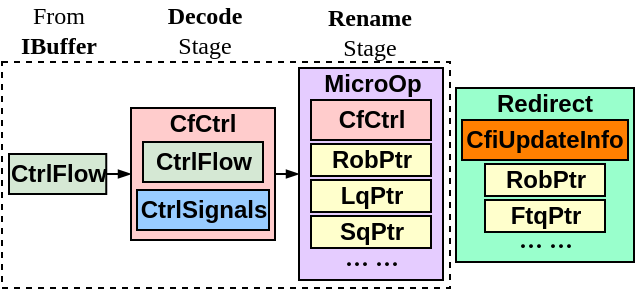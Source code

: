 <mxfile pages="2">
    <diagram id="DKcRpeNJdsuaideDCJwY" name="Key Class">
        <mxGraphModel dx="334" dy="666" grid="1" gridSize="10" guides="1" tooltips="1" connect="1" arrows="1" fold="1" page="1" pageScale="1" pageWidth="827" pageHeight="1169" math="0" shadow="0">
            <root>
                <mxCell id="0"/>
                <mxCell id="1" parent="0"/>
                <mxCell id="WBvDVSuLdx9mDm0OxAEK-1" value="" style="rounded=0;whiteSpace=wrap;html=1;fontFamily=Helvetica;fontSize=11;fontColor=default;labelBackgroundColor=default;dashed=1;" parent="1" vertex="1">
                    <mxGeometry x="10" y="36" width="224" height="113" as="geometry"/>
                </mxCell>
                <mxCell id="WBvDVSuLdx9mDm0OxAEK-2" style="edgeStyle=none;shape=connector;rounded=0;jumpSize=4;orthogonalLoop=1;jettySize=auto;html=1;exitX=1;exitY=0.5;exitDx=0;exitDy=0;entryX=0;entryY=0.5;entryDx=0;entryDy=0;strokeColor=default;align=center;verticalAlign=middle;fontFamily=Helvetica;fontSize=11;fontColor=default;labelBackgroundColor=default;startSize=4;endArrow=blockThin;endFill=1;endSize=4;" parent="1" source="WBvDVSuLdx9mDm0OxAEK-3" target="WBvDVSuLdx9mDm0OxAEK-4" edge="1">
                    <mxGeometry relative="1" as="geometry"/>
                </mxCell>
                <mxCell id="WBvDVSuLdx9mDm0OxAEK-3" value="&lt;br&gt;" style="rounded=0;fontFamily=Helvetica;fontSize=12;fontStyle=1;rotation=0;align=center;verticalAlign=middle;labelPosition=center;verticalLabelPosition=middle;html=1;whiteSpace=wrap;fillColor=#FFCCCC;" parent="1" vertex="1">
                    <mxGeometry x="74.5" y="59" width="72" height="66" as="geometry"/>
                </mxCell>
                <mxCell id="WBvDVSuLdx9mDm0OxAEK-4" value="" style="rounded=0;fontFamily=Times New Roman;fontSize=12;fontStyle=1;rotation=0;html=1;whiteSpace=wrap;fillColor=#E5CCFF;" parent="1" vertex="1">
                    <mxGeometry x="158.5" y="39" width="72" height="106" as="geometry"/>
                </mxCell>
                <mxCell id="WBvDVSuLdx9mDm0OxAEK-5" value="Rename&lt;div&gt;&lt;span style=&quot;background-color: initial; font-weight: normal;&quot;&gt;Stage&lt;/span&gt;&lt;/div&gt;" style="rounded=0;fontFamily=Times New Roman;fontSize=12;fontStyle=1;rotation=0;strokeColor=none;fillColor=none;html=1;whiteSpace=wrap;" parent="1" vertex="1">
                    <mxGeometry x="174" y="12" width="40" height="18" as="geometry"/>
                </mxCell>
                <mxCell id="WBvDVSuLdx9mDm0OxAEK-6" value="&lt;span style=&quot;font-weight: normal;&quot;&gt;From&lt;/span&gt;&lt;div&gt;&lt;span style=&quot;background-color: initial;&quot;&gt;IBuffer&lt;/span&gt;&lt;/div&gt;" style="rounded=0;fontFamily=Times New Roman;fontSize=12;fontStyle=1;rotation=0;strokeColor=none;fillColor=none;html=1;whiteSpace=wrap;" parent="1" vertex="1">
                    <mxGeometry x="18.38" y="11.5" width="40.75" height="17" as="geometry"/>
                </mxCell>
                <mxCell id="WBvDVSuLdx9mDm0OxAEK-7" value="Decode&lt;div&gt;&lt;span style=&quot;font-weight: normal; background-color: initial;&quot;&gt;Stage&lt;/span&gt;&lt;/div&gt;" style="rounded=0;fontFamily=Times New Roman;fontSize=12;fontStyle=1;rotation=0;strokeColor=none;fillColor=none;html=1;whiteSpace=wrap;" parent="1" vertex="1">
                    <mxGeometry x="95" y="10" width="33" height="20" as="geometry"/>
                </mxCell>
                <mxCell id="WBvDVSuLdx9mDm0OxAEK-8" style="edgeStyle=none;shape=connector;rounded=0;jumpSize=4;orthogonalLoop=1;jettySize=auto;html=1;exitX=1;exitY=0.5;exitDx=0;exitDy=0;entryX=0;entryY=0.5;entryDx=0;entryDy=0;strokeColor=default;align=center;verticalAlign=middle;fontFamily=Helvetica;fontSize=11;fontColor=default;labelBackgroundColor=default;startSize=4;endArrow=blockThin;endFill=1;endSize=4;" parent="1" source="WBvDVSuLdx9mDm0OxAEK-12" target="WBvDVSuLdx9mDm0OxAEK-3" edge="1">
                    <mxGeometry relative="1" as="geometry">
                        <mxPoint x="61" y="92" as="sourcePoint"/>
                    </mxGeometry>
                </mxCell>
                <mxCell id="WBvDVSuLdx9mDm0OxAEK-9" value="CfCtrl" style="rounded=0;fontFamily=Helvetica;fontSize=12;fontStyle=1;rotation=0;strokeColor=none;fillColor=none;html=1;whiteSpace=wrap;" parent="1" vertex="1">
                    <mxGeometry x="94" y="57" width="33" height="20" as="geometry"/>
                </mxCell>
                <mxCell id="WBvDVSuLdx9mDm0OxAEK-10" value="CtrlFlow" style="rounded=0;fontFamily=Helvetica;fontSize=12;fontStyle=1;rotation=0;html=1;whiteSpace=wrap;fillColor=#D5E8D4;" parent="1" vertex="1">
                    <mxGeometry x="80.5" y="76" width="60" height="20" as="geometry"/>
                </mxCell>
                <mxCell id="WBvDVSuLdx9mDm0OxAEK-11" value="CtrlSignals" style="rounded=0;fontFamily=Helvetica;fontSize=12;fontStyle=1;rotation=0;html=1;whiteSpace=wrap;fillColor=#99CCFF;" parent="1" vertex="1">
                    <mxGeometry x="77.5" y="100" width="66" height="20" as="geometry"/>
                </mxCell>
                <mxCell id="WBvDVSuLdx9mDm0OxAEK-12" value="CtrlFlow" style="rounded=0;fontFamily=Helvetica;fontSize=12;fontStyle=1;rotation=0;html=1;whiteSpace=wrap;fillColor=#D5E8D4;" parent="1" vertex="1">
                    <mxGeometry x="13.5" y="82" width="48.63" height="20" as="geometry"/>
                </mxCell>
                <mxCell id="WBvDVSuLdx9mDm0OxAEK-13" value="MicroOp" style="rounded=0;fontFamily=Helvetica;fontSize=12;fontStyle=1;rotation=0;strokeColor=none;fillColor=none;html=1;whiteSpace=wrap;" parent="1" vertex="1">
                    <mxGeometry x="169.5" y="38" width="51" height="17" as="geometry"/>
                </mxCell>
                <mxCell id="WBvDVSuLdx9mDm0OxAEK-14" value="CfCtrl" style="rounded=0;fontFamily=Helvetica;fontSize=12;fontStyle=1;rotation=0;html=1;whiteSpace=wrap;fillColor=#FFCCCC;" parent="1" vertex="1">
                    <mxGeometry x="164.5" y="55" width="60" height="20" as="geometry"/>
                </mxCell>
                <mxCell id="WBvDVSuLdx9mDm0OxAEK-15" value="RobPtr" style="rounded=0;fontFamily=Helvetica;fontSize=12;fontStyle=1;rotation=0;html=1;whiteSpace=wrap;fillColor=#FFFFCC;" parent="1" vertex="1">
                    <mxGeometry x="164.5" y="77" width="60" height="16" as="geometry"/>
                </mxCell>
                <mxCell id="WBvDVSuLdx9mDm0OxAEK-16" value="LqPtr" style="rounded=0;fontFamily=Helvetica;fontSize=12;fontStyle=1;rotation=0;html=1;whiteSpace=wrap;fillColor=#FFFFCC;" parent="1" vertex="1">
                    <mxGeometry x="164.5" y="95" width="60" height="16" as="geometry"/>
                </mxCell>
                <mxCell id="WBvDVSuLdx9mDm0OxAEK-17" value="SqPtr" style="rounded=0;fontFamily=Helvetica;fontSize=12;fontStyle=1;rotation=0;html=1;whiteSpace=wrap;fillColor=#FFFFCC;" parent="1" vertex="1">
                    <mxGeometry x="164.5" y="113" width="60" height="16" as="geometry"/>
                </mxCell>
                <mxCell id="WBvDVSuLdx9mDm0OxAEK-18" value="··· ···" style="rounded=0;fontFamily=Times New Roman;fontSize=12;fontStyle=1;rotation=0;strokeColor=none;fillColor=none;html=1;whiteSpace=wrap;" parent="1" vertex="1">
                    <mxGeometry x="177.5" y="132" width="34" height="10" as="geometry"/>
                </mxCell>
                <mxCell id="WBvDVSuLdx9mDm0OxAEK-19" value="" style="rounded=0;fontFamily=Times New Roman;fontSize=12;fontStyle=1;rotation=0;html=1;whiteSpace=wrap;fillColor=#99FFCC;" parent="1" vertex="1">
                    <mxGeometry x="237" y="49" width="89" height="87" as="geometry"/>
                </mxCell>
                <mxCell id="WBvDVSuLdx9mDm0OxAEK-20" value="Redirect" style="rounded=0;fontFamily=Helvetica;fontSize=12;fontStyle=1;rotation=0;strokeColor=none;fillColor=none;html=1;whiteSpace=wrap;" parent="1" vertex="1">
                    <mxGeometry x="256" y="48" width="51" height="17" as="geometry"/>
                </mxCell>
                <mxCell id="WBvDVSuLdx9mDm0OxAEK-21" value="CfiUpdateInfo" style="rounded=0;fontFamily=Helvetica;fontSize=12;fontStyle=1;rotation=0;html=1;whiteSpace=wrap;fillColor=#FF8000;" parent="1" vertex="1">
                    <mxGeometry x="240" y="65" width="83" height="20" as="geometry"/>
                </mxCell>
                <mxCell id="WBvDVSuLdx9mDm0OxAEK-22" value="RobPtr" style="rounded=0;fontFamily=Helvetica;fontSize=12;fontStyle=1;rotation=0;html=1;whiteSpace=wrap;fillColor=#FFFFCC;" parent="1" vertex="1">
                    <mxGeometry x="251.5" y="87" width="60" height="16" as="geometry"/>
                </mxCell>
                <mxCell id="WBvDVSuLdx9mDm0OxAEK-23" value="FtqPtr" style="rounded=0;fontFamily=Helvetica;fontSize=12;fontStyle=1;rotation=0;html=1;whiteSpace=wrap;fillColor=#FFFFCC;" parent="1" vertex="1">
                    <mxGeometry x="251.5" y="105" width="60" height="16" as="geometry"/>
                </mxCell>
                <mxCell id="WBvDVSuLdx9mDm0OxAEK-24" value="··· ···" style="rounded=0;fontFamily=Times New Roman;fontSize=12;fontStyle=1;rotation=0;strokeColor=none;fillColor=none;html=1;whiteSpace=wrap;" parent="1" vertex="1">
                    <mxGeometry x="264.5" y="123" width="34" height="10" as="geometry"/>
                </mxCell>
            </root>
        </mxGraphModel>
    </diagram>
    <diagram id="0-8_fVE7zqGLF3BZ0gJ6" name="Wakeup">
        <mxGraphModel dx="361" dy="476" grid="1" gridSize="10" guides="1" tooltips="1" connect="1" arrows="1" fold="1" page="1" pageScale="1" pageWidth="1169" pageHeight="827" background="none" math="0" shadow="0">
            <root>
                <mxCell id="0"/>
                <mxCell id="1" parent="0"/>
                <mxCell id="FTZIcdEAymaVpWYv-aFH-8" value="" style="rounded=0;fillColor=none;html=1;whiteSpace=wrap;" parent="1" vertex="1">
                    <mxGeometry x="200" y="10" width="240" height="190" as="geometry"/>
                </mxCell>
                <mxCell id="FTZIcdEAymaVpWYv-aFH-109" style="edgeStyle=orthogonalEdgeStyle;rounded=0;orthogonalLoop=1;jettySize=auto;html=1;exitX=1;exitY=0.5;exitDx=0;exitDy=0;entryX=0.5;entryY=0;entryDx=0;entryDy=0;endArrow=blockThin;endFill=1;endSize=4;startSize=4;jumpSize=4;" parent="1" source="FTZIcdEAymaVpWYv-aFH-12" target="FTZIcdEAymaVpWYv-aFH-103" edge="1">
                    <mxGeometry relative="1" as="geometry">
                        <Array as="points">
                            <mxPoint x="370" y="60"/>
                        </Array>
                    </mxGeometry>
                </mxCell>
                <mxCell id="FTZIcdEAymaVpWYv-aFH-12" value="" style="rounded=0;fillColor=#D0D0D0;html=1;whiteSpace=wrap;" parent="1" vertex="1">
                    <mxGeometry x="200" y="30" width="130" height="60" as="geometry"/>
                </mxCell>
                <mxCell id="FTZIcdEAymaVpWYv-aFH-14" value="_valid&lt;b style=&quot;&quot;&gt;&lt;font face=&quot;Times New Roman&quot;&gt;(&lt;/font&gt;&lt;font face=&quot;Helvetica&quot;&gt;ValidIO&lt;/font&gt;&lt;font face=&quot;Times New Roman&quot;&gt;)&lt;/font&gt;&lt;/b&gt;" style="rounded=0;fillColor=none;strokeColor=none;fontFamily=Droid Sans Mono;fontSource=https%3A%2F%2Ffonts.googleapis.com%2Fcss%3Ffamily%3DDroid%2BSans%2BMono;fontSize=7;html=1;whiteSpace=wrap;" parent="1" vertex="1">
                    <mxGeometry x="215" y="34" width="64" height="10" as="geometry"/>
                </mxCell>
                <mxCell id="FTZIcdEAymaVpWYv-aFH-15" value="" style="endArrow=blockThin;html=1;rounded=0;endFill=1;endSize=4;startSize=4;jumpSize=4;" parent="1" edge="1">
                    <mxGeometry width="50" height="50" relative="1" as="geometry">
                        <mxPoint x="200" y="40" as="sourcePoint"/>
                        <mxPoint x="220" y="40" as="targetPoint"/>
                    </mxGeometry>
                </mxCell>
                <mxCell id="FTZIcdEAymaVpWYv-aFH-16" value="" style="endArrow=blockThin;html=1;rounded=0;endFill=1;endSize=4;startSize=4;jumpSize=4;" parent="1" edge="1">
                    <mxGeometry width="50" height="50" relative="1" as="geometry">
                        <mxPoint x="200" y="49.85" as="sourcePoint"/>
                        <mxPoint x="220" y="49.85" as="targetPoint"/>
                    </mxGeometry>
                </mxCell>
                <mxCell id="FTZIcdEAymaVpWYv-aFH-17" value="" style="endArrow=blockThin;html=1;rounded=0;endFill=1;endSize=4;startSize=4;jumpSize=4;" parent="1" edge="1">
                    <mxGeometry width="50" height="50" relative="1" as="geometry">
                        <mxPoint x="200" y="60" as="sourcePoint"/>
                        <mxPoint x="220" y="59.93" as="targetPoint"/>
                    </mxGeometry>
                </mxCell>
                <mxCell id="FTZIcdEAymaVpWYv-aFH-22" value="" style="endArrow=blockThin;html=1;rounded=0;endFill=1;endSize=4;startSize=4;jumpSize=4;" parent="1" edge="1">
                    <mxGeometry width="50" height="50" relative="1" as="geometry">
                        <mxPoint x="200" y="70" as="sourcePoint"/>
                        <mxPoint x="220" y="69.93" as="targetPoint"/>
                    </mxGeometry>
                </mxCell>
                <mxCell id="FTZIcdEAymaVpWYv-aFH-23" value="" style="endArrow=blockThin;html=1;rounded=0;endFill=1;endSize=4;startSize=4;jumpSize=4;" parent="1" edge="1">
                    <mxGeometry width="50" height="50" relative="1" as="geometry">
                        <mxPoint x="200" y="80" as="sourcePoint"/>
                        <mxPoint x="220" y="79.93" as="targetPoint"/>
                    </mxGeometry>
                </mxCell>
                <mxCell id="FTZIcdEAymaVpWYv-aFH-24" value="&lt;font style=&quot;font-size: 7px;&quot;&gt;_bits_ctrl_rfWen&lt;b style=&quot;&quot;&gt;&lt;font face=&quot;Helvetica&quot;&gt;(CtrlSignals)&lt;/font&gt;&lt;/b&gt;&lt;/font&gt;" style="rounded=0;fillColor=none;strokeColor=none;fontFamily=Droid Sans Mono;fontSource=https%3A%2F%2Ffonts.googleapis.com%2Fcss%3Ffamily%3DDroid%2BSans%2BMono;fontSize=7;html=1;whiteSpace=wrap;" parent="1" vertex="1">
                    <mxGeometry x="217" y="44" width="116" height="10" as="geometry"/>
                </mxCell>
                <mxCell id="FTZIcdEAymaVpWYv-aFH-25" value="_bits_pdest&lt;b style=&quot;&quot;&gt;&lt;font face=&quot;Helvetica&quot;&gt;(MicroOp)&lt;/font&gt;&lt;/b&gt;" style="rounded=0;fillColor=none;strokeColor=none;fontFamily=Droid Sans Mono;fontSource=https%3A%2F%2Ffonts.googleapis.com%2Fcss%3Ffamily%3DDroid%2BSans%2BMono;fontSize=7;html=1;whiteSpace=wrap;" parent="1" vertex="1">
                    <mxGeometry x="218" y="54" width="85" height="10" as="geometry"/>
                </mxCell>
                <mxCell id="FTZIcdEAymaVpWYv-aFH-26" value="_bits_robIdx_flag&lt;font face=&quot;Helvetica&quot;&gt;&lt;b style=&quot;&quot;&gt;(RobPtr&lt;/b&gt;&lt;b style=&quot;&quot;&gt;)&lt;/b&gt;&lt;/font&gt;" style="rounded=0;fillColor=none;strokeColor=none;fontFamily=Droid Sans Mono;fontSource=https%3A%2F%2Ffonts.googleapis.com%2Fcss%3Ffamily%3DDroid%2BSans%2BMono;fontSize=7;html=1;whiteSpace=wrap;" parent="1" vertex="1">
                    <mxGeometry x="218" y="64" width="105" height="10" as="geometry"/>
                </mxCell>
                <mxCell id="FTZIcdEAymaVpWYv-aFH-27" value="_bits_robIdx_value&lt;b style=&quot;&quot;&gt;&lt;font face=&quot;Helvetica&quot;&gt;(RobPtr)&lt;/font&gt;&lt;/b&gt;" style="rounded=0;fillColor=none;strokeColor=none;fontFamily=Droid Sans Mono;fontSource=https%3A%2F%2Ffonts.googleapis.com%2Fcss%3Ffamily%3DDroid%2BSans%2BMono;fontSize=7;html=1;whiteSpace=wrap;" parent="1" vertex="1">
                    <mxGeometry x="219" y="73" width="106.6" height="10" as="geometry"/>
                </mxCell>
                <mxCell id="FTZIcdEAymaVpWYv-aFH-28" value="&lt;div&gt;&lt;span style=&quot;font-weight: normal;&quot;&gt;From&lt;/span&gt;&amp;nbsp;&lt;span style=&quot;background-color: initial;&quot;&gt;&lt;i&gt;Issue Queue&lt;/i&gt;&lt;/span&gt;&lt;/div&gt;&lt;div&gt;&lt;font face=&quot;Helvetica&quot;&gt;MicroOp&lt;/font&gt;&amp;nbsp;&lt;span style=&quot;background-color: initial; font-weight: normal;&quot;&gt;io_in&lt;/span&gt;&lt;/div&gt;" style="rounded=0;fontFamily=Times New Roman;fontSize=12;fontStyle=1;rotation=0;html=1;whiteSpace=wrap;fillColor=#E5CCFF;" parent="1" vertex="1">
                    <mxGeometry x="90" y="45" width="110" height="30" as="geometry"/>
                </mxCell>
                <mxCell id="FTZIcdEAymaVpWYv-aFH-112" style="edgeStyle=orthogonalEdgeStyle;shape=connector;rounded=0;jumpSize=4;orthogonalLoop=1;jettySize=auto;html=1;exitX=1;exitY=0.5;exitDx=0;exitDy=0;entryX=1;entryY=0.5;entryDx=0;entryDy=0;strokeColor=default;align=center;verticalAlign=middle;fontFamily=Helvetica;fontSize=11;fontColor=default;labelBackgroundColor=default;startSize=4;endArrow=blockThin;endFill=1;endSize=4;" parent="1" source="FTZIcdEAymaVpWYv-aFH-58" target="FTZIcdEAymaVpWYv-aFH-104" edge="1">
                    <mxGeometry relative="1" as="geometry"/>
                </mxCell>
                <mxCell id="FTZIcdEAymaVpWYv-aFH-58" value="" style="rounded=0;fillColor=#D0D0D0;html=1;whiteSpace=wrap;" parent="1" vertex="1">
                    <mxGeometry x="200" y="140" width="130" height="50" as="geometry"/>
                </mxCell>
                <mxCell id="FTZIcdEAymaVpWYv-aFH-59" value="_valid&lt;b style=&quot;&quot;&gt;&lt;font face=&quot;Helvetica&quot;&gt;(ValidIO)&lt;/font&gt;&lt;/b&gt;" style="rounded=0;fillColor=none;strokeColor=none;fontFamily=Droid Sans Mono;fontSource=https%3A%2F%2Ffonts.googleapis.com%2Fcss%3Ffamily%3DDroid%2BSans%2BMono;fontSize=7;html=1;whiteSpace=wrap;" parent="1" vertex="1">
                    <mxGeometry x="215" y="144" width="64" height="10" as="geometry"/>
                </mxCell>
                <mxCell id="FTZIcdEAymaVpWYv-aFH-60" value="" style="endArrow=blockThin;html=1;rounded=0;endFill=1;endSize=4;startSize=4;jumpSize=4;" parent="1" edge="1">
                    <mxGeometry width="50" height="50" relative="1" as="geometry">
                        <mxPoint x="200" y="150" as="sourcePoint"/>
                        <mxPoint x="220" y="150" as="targetPoint"/>
                    </mxGeometry>
                </mxCell>
                <mxCell id="FTZIcdEAymaVpWYv-aFH-61" value="" style="endArrow=blockThin;html=1;rounded=0;endFill=1;endSize=4;startSize=4;jumpSize=4;" parent="1" edge="1">
                    <mxGeometry width="50" height="50" relative="1" as="geometry">
                        <mxPoint x="200" y="159.85" as="sourcePoint"/>
                        <mxPoint x="220" y="159.85" as="targetPoint"/>
                    </mxGeometry>
                </mxCell>
                <mxCell id="FTZIcdEAymaVpWYv-aFH-62" value="" style="endArrow=blockThin;html=1;rounded=0;endFill=1;endSize=4;startSize=4;jumpSize=4;" parent="1" edge="1">
                    <mxGeometry width="50" height="50" relative="1" as="geometry">
                        <mxPoint x="200" y="170" as="sourcePoint"/>
                        <mxPoint x="220" y="169.93" as="targetPoint"/>
                    </mxGeometry>
                </mxCell>
                <mxCell id="FTZIcdEAymaVpWYv-aFH-63" value="" style="endArrow=blockThin;html=1;rounded=0;endFill=1;endSize=4;startSize=4;jumpSize=4;" parent="1" edge="1">
                    <mxGeometry width="50" height="50" relative="1" as="geometry">
                        <mxPoint x="200" y="180" as="sourcePoint"/>
                        <mxPoint x="220" y="179.93" as="targetPoint"/>
                    </mxGeometry>
                </mxCell>
                <mxCell id="FTZIcdEAymaVpWYv-aFH-67" value="_bits_robIdx_flag&lt;font face=&quot;Helvetica&quot;&gt;&lt;b style=&quot;&quot;&gt;(RobPtr&lt;/b&gt;&lt;b style=&quot;&quot;&gt;)&lt;/b&gt;&lt;/font&gt;" style="rounded=0;fillColor=none;strokeColor=none;fontFamily=Droid Sans Mono;fontSource=https%3A%2F%2Ffonts.googleapis.com%2Fcss%3Ffamily%3DDroid%2BSans%2BMono;fontSize=7;html=1;whiteSpace=wrap;" parent="1" vertex="1">
                    <mxGeometry x="219" y="154" width="102" height="10" as="geometry"/>
                </mxCell>
                <mxCell id="FTZIcdEAymaVpWYv-aFH-68" value="_bits_robIdx_value&lt;b style=&quot;&quot;&gt;&lt;font face=&quot;Helvetica&quot;&gt;(RobPtr)&lt;/font&gt;&lt;/b&gt;" style="rounded=0;fillColor=none;strokeColor=none;fontFamily=Droid Sans Mono;fontSource=https%3A%2F%2Ffonts.googleapis.com%2Fcss%3Ffamily%3DDroid%2BSans%2BMono;fontSize=7;html=1;whiteSpace=wrap;" parent="1" vertex="1">
                    <mxGeometry x="219" y="164" width="106.5" height="10" as="geometry"/>
                </mxCell>
                <mxCell id="FTZIcdEAymaVpWYv-aFH-72" value="" style="rounded=0;fillColor=#D0D0D0;html=1;whiteSpace=wrap;" parent="1" vertex="1">
                    <mxGeometry x="200" y="100" width="130" height="30" as="geometry"/>
                </mxCell>
                <mxCell id="FTZIcdEAymaVpWYv-aFH-75" value="" style="endArrow=blockThin;html=1;rounded=0;endFill=1;endSize=4;startSize=4;jumpSize=4;" parent="1" edge="1">
                    <mxGeometry width="50" height="50" relative="1" as="geometry">
                        <mxPoint x="220" y="104.85" as="sourcePoint"/>
                        <mxPoint x="200" y="104.85" as="targetPoint"/>
                    </mxGeometry>
                </mxCell>
                <mxCell id="FTZIcdEAymaVpWYv-aFH-76" value="" style="endArrow=blockThin;html=1;rounded=0;endFill=1;endSize=4;startSize=4;jumpSize=4;" parent="1" edge="1">
                    <mxGeometry width="50" height="50" relative="1" as="geometry">
                        <mxPoint x="220" y="114.93" as="sourcePoint"/>
                        <mxPoint x="200" y="115" as="targetPoint"/>
                    </mxGeometry>
                </mxCell>
                <mxCell id="FTZIcdEAymaVpWYv-aFH-77" value="" style="endArrow=blockThin;html=1;rounded=0;endFill=1;endSize=4;startSize=4;jumpSize=4;" parent="1" edge="1">
                    <mxGeometry width="50" height="50" relative="1" as="geometry">
                        <mxPoint x="220" y="124.93" as="sourcePoint"/>
                        <mxPoint x="200" y="125" as="targetPoint"/>
                    </mxGeometry>
                </mxCell>
                <mxCell id="FTZIcdEAymaVpWYv-aFH-83" value="&lt;font style=&quot;font-size: 7px;&quot;&gt;_bits_ctrl_rfWen&lt;b style=&quot;&quot;&gt;&lt;font face=&quot;Helvetica&quot;&gt;(CtrlSignals)&lt;/font&gt;&lt;/b&gt;&lt;/font&gt;" style="rounded=0;fillColor=none;strokeColor=none;fontFamily=Droid Sans Mono;fontSource=https%3A%2F%2Ffonts.googleapis.com%2Fcss%3Ffamily%3DDroid%2BSans%2BMono;fontSize=7;html=1;whiteSpace=wrap;" parent="1" vertex="1">
                    <mxGeometry x="217" y="109" width="116" height="10" as="geometry"/>
                </mxCell>
                <mxCell id="FTZIcdEAymaVpWYv-aFH-84" value="_bits_pdest&lt;b style=&quot;&quot;&gt;&lt;font face=&quot;Helvetica&quot;&gt;(MicroOp)&lt;/font&gt;&lt;/b&gt;" style="rounded=0;fillColor=none;strokeColor=none;fontFamily=Droid Sans Mono;fontSource=https%3A%2F%2Ffonts.googleapis.com%2Fcss%3Ffamily%3DDroid%2BSans%2BMono;fontSize=7;html=1;whiteSpace=wrap;" parent="1" vertex="1">
                    <mxGeometry x="218" y="119" width="85" height="10" as="geometry"/>
                </mxCell>
                <mxCell id="FTZIcdEAymaVpWYv-aFH-85" value="_valid&lt;b style=&quot;&quot;&gt;&lt;font face=&quot;Helvetica&quot;&gt;(ValidIO)&lt;/font&gt;&lt;/b&gt;" style="rounded=0;fillColor=none;strokeColor=none;fontFamily=Droid Sans Mono;fontSource=https%3A%2F%2Ffonts.googleapis.com%2Fcss%3Ffamily%3DDroid%2BSans%2BMono;fontSize=7;html=1;whiteSpace=wrap;" parent="1" vertex="1">
                    <mxGeometry x="220" y="99" width="54" height="10" as="geometry"/>
                </mxCell>
                <mxCell id="FTZIcdEAymaVpWYv-aFH-87" value="&lt;div&gt;&lt;span style=&quot;font-weight: normal;&quot;&gt;To&lt;/span&gt;&amp;nbsp;&lt;span style=&quot;background-color: initial;&quot;&gt;&lt;i&gt;Issue Queue&lt;/i&gt;&lt;/span&gt;&lt;/div&gt;&lt;div&gt;&lt;font face=&quot;Helvetica&quot;&gt;MicroOp&lt;/font&gt;&amp;nbsp;&lt;span style=&quot;background-color: initial; font-weight: normal;&quot;&gt;io_out&lt;/span&gt;&lt;/div&gt;" style="rounded=0;fontFamily=Times New Roman;fontSize=12;fontStyle=1;rotation=0;html=1;whiteSpace=wrap;fillColor=#E5CCFF;" parent="1" vertex="1">
                    <mxGeometry x="90" y="100" width="110" height="30" as="geometry"/>
                </mxCell>
                <mxCell id="FTZIcdEAymaVpWYv-aFH-88" value="&lt;div&gt;&lt;span style=&quot;font-weight: normal;&quot;&gt;From&lt;/span&gt;&amp;nbsp;&lt;span style=&quot;background-color: initial;&quot;&gt;&lt;i&gt;Issue Queue&lt;/i&gt;&lt;/span&gt;&lt;/div&gt;&lt;div&gt;&lt;font face=&quot;Helvetica&quot;&gt;Redirect&lt;/font&gt; &lt;span style=&quot;font-weight: normal;&quot;&gt;redirect&lt;span style=&quot;background-color: initial;&quot;&gt;_in&lt;/span&gt;&lt;/span&gt;&lt;/div&gt;" style="rounded=0;fontFamily=Times New Roman;fontSize=12;fontStyle=1;rotation=0;html=1;whiteSpace=wrap;fillColor=#99FFCC;" parent="1" vertex="1">
                    <mxGeometry x="90" y="150" width="110" height="30" as="geometry"/>
                </mxCell>
                <mxCell id="FTZIcdEAymaVpWYv-aFH-89" value="WakeupQueue" style="rounded=0;fontFamily=Helvetica;fontSize=12;fontStyle=1;rotation=0;html=1;whiteSpace=wrap;strokeColor=none;fillColor=none;" parent="1" vertex="1">
                    <mxGeometry x="240.68" y="10" width="48.63" height="20" as="geometry"/>
                </mxCell>
                <mxCell id="FTZIcdEAymaVpWYv-aFH-90" value="" style="rounded=0;fillColor=none;html=1;whiteSpace=wrap;" parent="1" vertex="1">
                    <mxGeometry x="10" y="30" width="80" height="165" as="geometry"/>
                </mxCell>
                <mxCell id="FTZIcdEAymaVpWYv-aFH-93" value="&lt;div&gt;RS/&lt;/div&gt;IssueQueue" style="rounded=0;fontFamily=Helvetica;fontSize=12;fontStyle=1;rotation=0;html=1;whiteSpace=wrap;strokeColor=none;fillColor=none;" parent="1" vertex="1">
                    <mxGeometry x="25.69" y="100" width="48.63" height="20" as="geometry"/>
                </mxCell>
                <mxCell id="FTZIcdEAymaVpWYv-aFH-94" value="_bits_level&lt;b style=&quot;&quot;&gt;&lt;font face=&quot;Helvetica&quot;&gt;(Redirect)&lt;/font&gt;&lt;/b&gt;" style="rounded=0;fillColor=none;strokeColor=none;fontFamily=Droid Sans Mono;fontSource=https%3A%2F%2Ffonts.googleapis.com%2Fcss%3Ffamily%3DDroid%2BSans%2BMono;fontSize=7;html=1;whiteSpace=wrap;" parent="1" vertex="1">
                    <mxGeometry x="218" y="174" width="82" height="10" as="geometry"/>
                </mxCell>
                <mxCell id="FTZIcdEAymaVpWYv-aFH-103" value="" style="rounded=0;whiteSpace=wrap;html=1;fontFamily=Helvetica;fontSize=11;fontColor=default;labelBackgroundColor=default;fillColor=#00FFFF;" parent="1" vertex="1">
                    <mxGeometry x="337" y="71" width="66" height="11.5" as="geometry"/>
                </mxCell>
                <mxCell id="FTZIcdEAymaVpWYv-aFH-104" value="··· ···" style="rounded=0;whiteSpace=wrap;html=1;fontFamily=Helvetica;fontSize=7;fontColor=default;labelBackgroundColor=none;fillColor=#00FFFF;" parent="1" vertex="1">
                    <mxGeometry x="337" y="82.5" width="66" height="11.5" as="geometry"/>
                </mxCell>
                <mxCell id="FTZIcdEAymaVpWYv-aFH-110" style="edgeStyle=orthogonalEdgeStyle;shape=connector;rounded=0;jumpSize=4;orthogonalLoop=1;jettySize=auto;html=1;exitX=0.5;exitY=1;exitDx=0;exitDy=0;entryX=1;entryY=0.5;entryDx=0;entryDy=0;strokeColor=default;align=center;verticalAlign=middle;fontFamily=Helvetica;fontSize=11;fontColor=default;labelBackgroundColor=default;startSize=4;endArrow=blockThin;endFill=1;endSize=4;" parent="1" source="FTZIcdEAymaVpWYv-aFH-105" target="FTZIcdEAymaVpWYv-aFH-72" edge="1">
                    <mxGeometry relative="1" as="geometry">
                        <Array as="points">
                            <mxPoint x="370" y="115"/>
                        </Array>
                    </mxGeometry>
                </mxCell>
                <mxCell id="FTZIcdEAymaVpWYv-aFH-105" value="" style="rounded=0;whiteSpace=wrap;html=1;fontFamily=Helvetica;fontSize=11;fontColor=default;labelBackgroundColor=default;fillColor=#00FFFF;" parent="1" vertex="1">
                    <mxGeometry x="337" y="94" width="66" height="11.5" as="geometry"/>
                </mxCell>
                <mxCell id="FTZIcdEAymaVpWYv-aFH-113" value="&lt;div&gt;&lt;font style=&quot;&quot; face=&quot;Times New Roman&quot;&gt;&lt;span style=&quot;font-weight: 400;&quot;&gt;FIFO depth = FU fixed exec cycles &lt;/span&gt;&lt;i style=&quot;&quot;&gt;n&lt;/i&gt;&lt;/font&gt;&lt;/div&gt;" style="rounded=0;fontFamily=Times New Roman;fontSize=12;fontStyle=1;rotation=0;html=1;whiteSpace=wrap;fillColor=none;strokeColor=none;" parent="1" vertex="1">
                    <mxGeometry x="337" y="24" width="97" height="30" as="geometry"/>
                </mxCell>
            </root>
        </mxGraphModel>
    </diagram>
</mxfile>